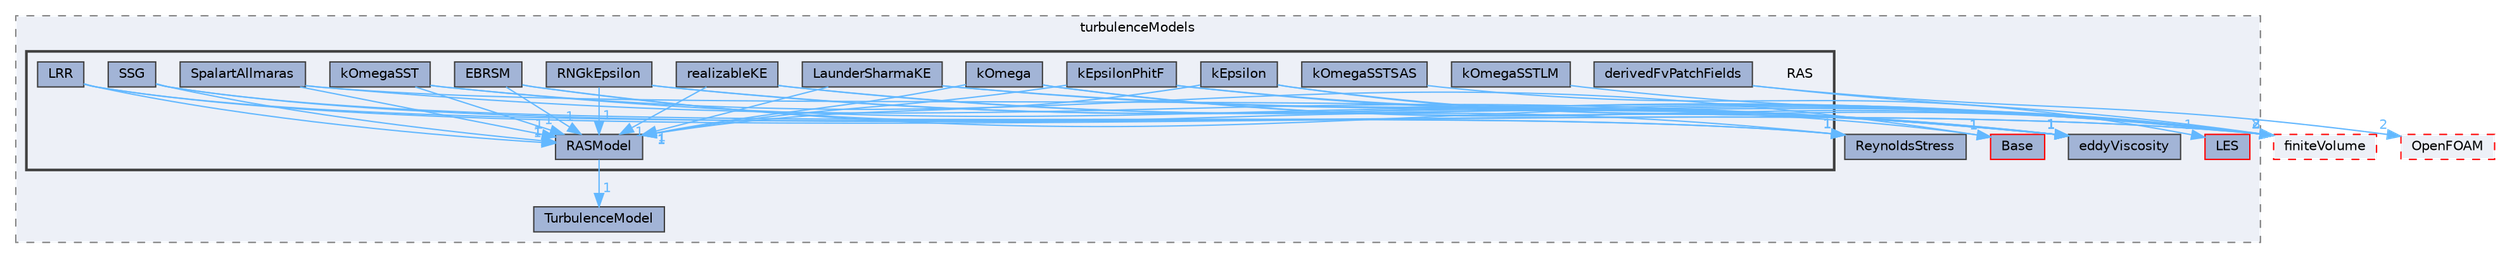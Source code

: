digraph "src/TurbulenceModels/turbulenceModels/RAS"
{
 // LATEX_PDF_SIZE
  bgcolor="transparent";
  edge [fontname=Helvetica,fontsize=10,labelfontname=Helvetica,labelfontsize=10];
  node [fontname=Helvetica,fontsize=10,shape=box,height=0.2,width=0.4];
  compound=true
  subgraph clusterdir_a3dc37bcacf99bb6122ed819dac99f09 {
    graph [ bgcolor="#edf0f7", pencolor="grey50", label="turbulenceModels", fontname=Helvetica,fontsize=10 style="filled,dashed", URL="dir_a3dc37bcacf99bb6122ed819dac99f09.html",tooltip=""]
  dir_2ce9cd11231736fb615d4764f347b0fd [label="eddyViscosity", fillcolor="#a2b4d6", color="grey25", style="filled", URL="dir_2ce9cd11231736fb615d4764f347b0fd.html",tooltip=""];
  dir_3832ed45651eb26efa0c13129dbd5167 [label="Base", fillcolor="#a2b4d6", color="red", style="filled", URL="dir_3832ed45651eb26efa0c13129dbd5167.html",tooltip=""];
  dir_9fc1e48ca755258281286cef4f8e0bec [label="LES", fillcolor="#a2b4d6", color="red", style="filled", URL="dir_9fc1e48ca755258281286cef4f8e0bec.html",tooltip=""];
  dir_a67c08fbd1e754f82bdfbdb2e52c41bb [label="ReynoldsStress", fillcolor="#a2b4d6", color="grey25", style="filled", URL="dir_a67c08fbd1e754f82bdfbdb2e52c41bb.html",tooltip=""];
  dir_f4ac237440903b58b2b7b64b0e39044f [label="TurbulenceModel", fillcolor="#a2b4d6", color="grey25", style="filled", URL="dir_f4ac237440903b58b2b7b64b0e39044f.html",tooltip=""];
  subgraph clusterdir_adfb94148fb30832cafb0debb79458ba {
    graph [ bgcolor="#edf0f7", pencolor="grey25", label="", fontname=Helvetica,fontsize=10 style="filled,bold", URL="dir_adfb94148fb30832cafb0debb79458ba.html",tooltip=""]
    dir_adfb94148fb30832cafb0debb79458ba [shape=plaintext, label="RAS"];
  dir_22069f5775fb39fd683a4fab70e8b0be [label="derivedFvPatchFields", fillcolor="#a2b4d6", color="grey25", style="filled", URL="dir_22069f5775fb39fd683a4fab70e8b0be.html",tooltip=""];
  dir_85d2f653cba78ba9a0da8d74e7938f7e [label="EBRSM", fillcolor="#a2b4d6", color="grey25", style="filled", URL="dir_85d2f653cba78ba9a0da8d74e7938f7e.html",tooltip=""];
  dir_3d5ed68583805be1f0a9af877a94e07c [label="kEpsilon", fillcolor="#a2b4d6", color="grey25", style="filled", URL="dir_3d5ed68583805be1f0a9af877a94e07c.html",tooltip=""];
  dir_e58edc67ae812d1d1ed8e7a7239b0ee8 [label="kEpsilonPhitF", fillcolor="#a2b4d6", color="grey25", style="filled", URL="dir_e58edc67ae812d1d1ed8e7a7239b0ee8.html",tooltip=""];
  dir_b789ab196b83def530222ba4d6ce61d2 [label="kOmega", fillcolor="#a2b4d6", color="grey25", style="filled", URL="dir_b789ab196b83def530222ba4d6ce61d2.html",tooltip=""];
  dir_f85db535a91ca35479c22a595fdea04d [label="kOmegaSST", fillcolor="#a2b4d6", color="grey25", style="filled", URL="dir_f85db535a91ca35479c22a595fdea04d.html",tooltip=""];
  dir_28c3fc21dccb95a29129dedc24ab4636 [label="kOmegaSSTLM", fillcolor="#a2b4d6", color="grey25", style="filled", URL="dir_28c3fc21dccb95a29129dedc24ab4636.html",tooltip=""];
  dir_173588af1e28e268cab55784a59def39 [label="kOmegaSSTSAS", fillcolor="#a2b4d6", color="grey25", style="filled", URL="dir_173588af1e28e268cab55784a59def39.html",tooltip=""];
  dir_f28ad0dbf1b7b3d65e1ee348a1be56ee [label="LaunderSharmaKE", fillcolor="#a2b4d6", color="grey25", style="filled", URL="dir_f28ad0dbf1b7b3d65e1ee348a1be56ee.html",tooltip=""];
  dir_4ec67b7c49669a18fbe52e9005bc8fcc [label="LRR", fillcolor="#a2b4d6", color="grey25", style="filled", URL="dir_4ec67b7c49669a18fbe52e9005bc8fcc.html",tooltip=""];
  dir_695988d4b6a6c12df1635b93ccab0d53 [label="RASModel", fillcolor="#a2b4d6", color="grey25", style="filled", URL="dir_695988d4b6a6c12df1635b93ccab0d53.html",tooltip=""];
  dir_7aec7bf4d1f6087b3d1151586f10525a [label="realizableKE", fillcolor="#a2b4d6", color="grey25", style="filled", URL="dir_7aec7bf4d1f6087b3d1151586f10525a.html",tooltip=""];
  dir_239c96af6f8a4efdc6ee2b93db001075 [label="RNGkEpsilon", fillcolor="#a2b4d6", color="grey25", style="filled", URL="dir_239c96af6f8a4efdc6ee2b93db001075.html",tooltip=""];
  dir_afb4581ca6d80e62c2b8784acacd3ddd [label="SpalartAllmaras", fillcolor="#a2b4d6", color="grey25", style="filled", URL="dir_afb4581ca6d80e62c2b8784acacd3ddd.html",tooltip=""];
  dir_1b9f963ce4828ec536a07906761b6417 [label="SSG", fillcolor="#a2b4d6", color="grey25", style="filled", URL="dir_1b9f963ce4828ec536a07906761b6417.html",tooltip=""];
  }
  }
  dir_9bd15774b555cf7259a6fa18f99fe99b [label="finiteVolume", fillcolor="#edf0f7", color="red", style="filled,dashed", URL="dir_9bd15774b555cf7259a6fa18f99fe99b.html",tooltip=""];
  dir_c5473ff19b20e6ec4dfe5c310b3778a8 [label="OpenFOAM", fillcolor="#edf0f7", color="red", style="filled,dashed", URL="dir_c5473ff19b20e6ec4dfe5c310b3778a8.html",tooltip=""];
  dir_22069f5775fb39fd683a4fab70e8b0be->dir_c5473ff19b20e6ec4dfe5c310b3778a8 [headlabel="2", labeldistance=1.5 headhref="dir_000895_002695.html" href="dir_000895_002695.html" color="steelblue1" fontcolor="steelblue1"];
  dir_22069f5775fb39fd683a4fab70e8b0be->dir_9bd15774b555cf7259a6fa18f99fe99b [headlabel="8", labeldistance=1.5 headhref="dir_000895_001387.html" href="dir_000895_001387.html" color="steelblue1" fontcolor="steelblue1"];
  dir_85d2f653cba78ba9a0da8d74e7938f7e->dir_695988d4b6a6c12df1635b93ccab0d53 [headlabel="1", labeldistance=1.5 headhref="dir_001096_003199.html" href="dir_001096_003199.html" color="steelblue1" fontcolor="steelblue1"];
  dir_85d2f653cba78ba9a0da8d74e7938f7e->dir_9bd15774b555cf7259a6fa18f99fe99b [headlabel="2", labeldistance=1.5 headhref="dir_001096_001387.html" href="dir_001096_001387.html" color="steelblue1" fontcolor="steelblue1"];
  dir_85d2f653cba78ba9a0da8d74e7938f7e->dir_a67c08fbd1e754f82bdfbdb2e52c41bb [headlabel="1", labeldistance=1.5 headhref="dir_001096_003336.html" href="dir_001096_003336.html" color="steelblue1" fontcolor="steelblue1"];
  dir_3d5ed68583805be1f0a9af877a94e07c->dir_2ce9cd11231736fb615d4764f347b0fd [headlabel="1", labeldistance=1.5 headhref="dir_002011_001103.html" href="dir_002011_001103.html" color="steelblue1" fontcolor="steelblue1"];
  dir_3d5ed68583805be1f0a9af877a94e07c->dir_695988d4b6a6c12df1635b93ccab0d53 [headlabel="1", labeldistance=1.5 headhref="dir_002011_003199.html" href="dir_002011_003199.html" color="steelblue1" fontcolor="steelblue1"];
  dir_3d5ed68583805be1f0a9af877a94e07c->dir_9bd15774b555cf7259a6fa18f99fe99b [headlabel="2", labeldistance=1.5 headhref="dir_002011_001387.html" href="dir_002011_001387.html" color="steelblue1" fontcolor="steelblue1"];
  dir_e58edc67ae812d1d1ed8e7a7239b0ee8->dir_2ce9cd11231736fb615d4764f347b0fd [headlabel="1", labeldistance=1.5 headhref="dir_002013_001103.html" href="dir_002013_001103.html" color="steelblue1" fontcolor="steelblue1"];
  dir_e58edc67ae812d1d1ed8e7a7239b0ee8->dir_695988d4b6a6c12df1635b93ccab0d53 [headlabel="1", labeldistance=1.5 headhref="dir_002013_003199.html" href="dir_002013_003199.html" color="steelblue1" fontcolor="steelblue1"];
  dir_e58edc67ae812d1d1ed8e7a7239b0ee8->dir_9bd15774b555cf7259a6fa18f99fe99b [headlabel="2", labeldistance=1.5 headhref="dir_002013_001387.html" href="dir_002013_001387.html" color="steelblue1" fontcolor="steelblue1"];
  dir_b789ab196b83def530222ba4d6ce61d2->dir_2ce9cd11231736fb615d4764f347b0fd [headlabel="1", labeldistance=1.5 headhref="dir_002041_001103.html" href="dir_002041_001103.html" color="steelblue1" fontcolor="steelblue1"];
  dir_b789ab196b83def530222ba4d6ce61d2->dir_695988d4b6a6c12df1635b93ccab0d53 [headlabel="1", labeldistance=1.5 headhref="dir_002041_003199.html" href="dir_002041_003199.html" color="steelblue1" fontcolor="steelblue1"];
  dir_b789ab196b83def530222ba4d6ce61d2->dir_9bd15774b555cf7259a6fa18f99fe99b [headlabel="2", labeldistance=1.5 headhref="dir_002041_001387.html" href="dir_002041_001387.html" color="steelblue1" fontcolor="steelblue1"];
  dir_f85db535a91ca35479c22a595fdea04d->dir_2ce9cd11231736fb615d4764f347b0fd [headlabel="1", labeldistance=1.5 headhref="dir_002044_001103.html" href="dir_002044_001103.html" color="steelblue1" fontcolor="steelblue1"];
  dir_f85db535a91ca35479c22a595fdea04d->dir_3832ed45651eb26efa0c13129dbd5167 [headlabel="1", labeldistance=1.5 headhref="dir_002044_000196.html" href="dir_002044_000196.html" color="steelblue1" fontcolor="steelblue1"];
  dir_f85db535a91ca35479c22a595fdea04d->dir_695988d4b6a6c12df1635b93ccab0d53 [headlabel="1", labeldistance=1.5 headhref="dir_002044_003199.html" href="dir_002044_003199.html" color="steelblue1" fontcolor="steelblue1"];
  dir_28c3fc21dccb95a29129dedc24ab4636->dir_9bd15774b555cf7259a6fa18f99fe99b [headlabel="2", labeldistance=1.5 headhref="dir_002048_001387.html" href="dir_002048_001387.html" color="steelblue1" fontcolor="steelblue1"];
  dir_173588af1e28e268cab55784a59def39->dir_9fc1e48ca755258281286cef4f8e0bec [headlabel="1", labeldistance=1.5 headhref="dir_002049_002139.html" href="dir_002049_002139.html" color="steelblue1" fontcolor="steelblue1"];
  dir_f28ad0dbf1b7b3d65e1ee348a1be56ee->dir_2ce9cd11231736fb615d4764f347b0fd [headlabel="1", labeldistance=1.5 headhref="dir_002102_001103.html" href="dir_002102_001103.html" color="steelblue1" fontcolor="steelblue1"];
  dir_f28ad0dbf1b7b3d65e1ee348a1be56ee->dir_695988d4b6a6c12df1635b93ccab0d53 [headlabel="1", labeldistance=1.5 headhref="dir_002102_003199.html" href="dir_002102_003199.html" color="steelblue1" fontcolor="steelblue1"];
  dir_f28ad0dbf1b7b3d65e1ee348a1be56ee->dir_9bd15774b555cf7259a6fa18f99fe99b [headlabel="2", labeldistance=1.5 headhref="dir_002102_001387.html" href="dir_002102_001387.html" color="steelblue1" fontcolor="steelblue1"];
  dir_4ec67b7c49669a18fbe52e9005bc8fcc->dir_695988d4b6a6c12df1635b93ccab0d53 [headlabel="1", labeldistance=1.5 headhref="dir_002265_003199.html" href="dir_002265_003199.html" color="steelblue1" fontcolor="steelblue1"];
  dir_4ec67b7c49669a18fbe52e9005bc8fcc->dir_9bd15774b555cf7259a6fa18f99fe99b [headlabel="2", labeldistance=1.5 headhref="dir_002265_001387.html" href="dir_002265_001387.html" color="steelblue1" fontcolor="steelblue1"];
  dir_4ec67b7c49669a18fbe52e9005bc8fcc->dir_a67c08fbd1e754f82bdfbdb2e52c41bb [headlabel="1", labeldistance=1.5 headhref="dir_002265_003336.html" href="dir_002265_003336.html" color="steelblue1" fontcolor="steelblue1"];
  dir_695988d4b6a6c12df1635b93ccab0d53->dir_f4ac237440903b58b2b7b64b0e39044f [headlabel="1", labeldistance=1.5 headhref="dir_003199_004140.html" href="dir_003199_004140.html" color="steelblue1" fontcolor="steelblue1"];
  dir_7aec7bf4d1f6087b3d1151586f10525a->dir_2ce9cd11231736fb615d4764f347b0fd [headlabel="1", labeldistance=1.5 headhref="dir_003253_001103.html" href="dir_003253_001103.html" color="steelblue1" fontcolor="steelblue1"];
  dir_7aec7bf4d1f6087b3d1151586f10525a->dir_695988d4b6a6c12df1635b93ccab0d53 [headlabel="1", labeldistance=1.5 headhref="dir_003253_003199.html" href="dir_003253_003199.html" color="steelblue1" fontcolor="steelblue1"];
  dir_7aec7bf4d1f6087b3d1151586f10525a->dir_9bd15774b555cf7259a6fa18f99fe99b [headlabel="2", labeldistance=1.5 headhref="dir_003253_001387.html" href="dir_003253_001387.html" color="steelblue1" fontcolor="steelblue1"];
  dir_239c96af6f8a4efdc6ee2b93db001075->dir_2ce9cd11231736fb615d4764f347b0fd [headlabel="1", labeldistance=1.5 headhref="dir_003362_001103.html" href="dir_003362_001103.html" color="steelblue1" fontcolor="steelblue1"];
  dir_239c96af6f8a4efdc6ee2b93db001075->dir_695988d4b6a6c12df1635b93ccab0d53 [headlabel="1", labeldistance=1.5 headhref="dir_003362_003199.html" href="dir_003362_003199.html" color="steelblue1" fontcolor="steelblue1"];
  dir_239c96af6f8a4efdc6ee2b93db001075->dir_9bd15774b555cf7259a6fa18f99fe99b [headlabel="2", labeldistance=1.5 headhref="dir_003362_001387.html" href="dir_003362_001387.html" color="steelblue1" fontcolor="steelblue1"];
  dir_afb4581ca6d80e62c2b8784acacd3ddd->dir_2ce9cd11231736fb615d4764f347b0fd [headlabel="1", labeldistance=1.5 headhref="dir_003672_001103.html" href="dir_003672_001103.html" color="steelblue1" fontcolor="steelblue1"];
  dir_afb4581ca6d80e62c2b8784acacd3ddd->dir_3832ed45651eb26efa0c13129dbd5167 [headlabel="1", labeldistance=1.5 headhref="dir_003672_000196.html" href="dir_003672_000196.html" color="steelblue1" fontcolor="steelblue1"];
  dir_afb4581ca6d80e62c2b8784acacd3ddd->dir_695988d4b6a6c12df1635b93ccab0d53 [headlabel="1", labeldistance=1.5 headhref="dir_003672_003199.html" href="dir_003672_003199.html" color="steelblue1" fontcolor="steelblue1"];
  dir_1b9f963ce4828ec536a07906761b6417->dir_695988d4b6a6c12df1635b93ccab0d53 [headlabel="1", labeldistance=1.5 headhref="dir_003740_003199.html" href="dir_003740_003199.html" color="steelblue1" fontcolor="steelblue1"];
  dir_1b9f963ce4828ec536a07906761b6417->dir_9bd15774b555cf7259a6fa18f99fe99b [headlabel="2", labeldistance=1.5 headhref="dir_003740_001387.html" href="dir_003740_001387.html" color="steelblue1" fontcolor="steelblue1"];
  dir_1b9f963ce4828ec536a07906761b6417->dir_a67c08fbd1e754f82bdfbdb2e52c41bb [headlabel="1", labeldistance=1.5 headhref="dir_003740_003336.html" href="dir_003740_003336.html" color="steelblue1" fontcolor="steelblue1"];
}

